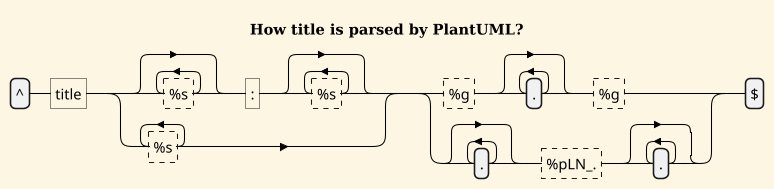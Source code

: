 ' Do not edit
' Theme Gallery
' autogenerated by script
'
@startregex
!theme sunlust
title How title is parsed by PlantUML?
^title(?:[%s]*:[%s]*|[%s]+)(?:(?:[%g](.*)[%g])|(?:(.*[%pLN_.].*)))$
@endregex

